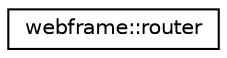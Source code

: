 digraph "Graphical Class Hierarchy"
{
 // LATEX_PDF_SIZE
  edge [fontname="Helvetica",fontsize="10",labelfontname="Helvetica",labelfontsize="10"];
  node [fontname="Helvetica",fontsize="10",shape=record];
  rankdir="LR";
  Node0 [label="webframe::router",height=0.2,width=0.4,color="black", fillcolor="white", style="filled",URL="$d3/d1a/classwebframe_1_1router.html",tooltip=" "];
}
